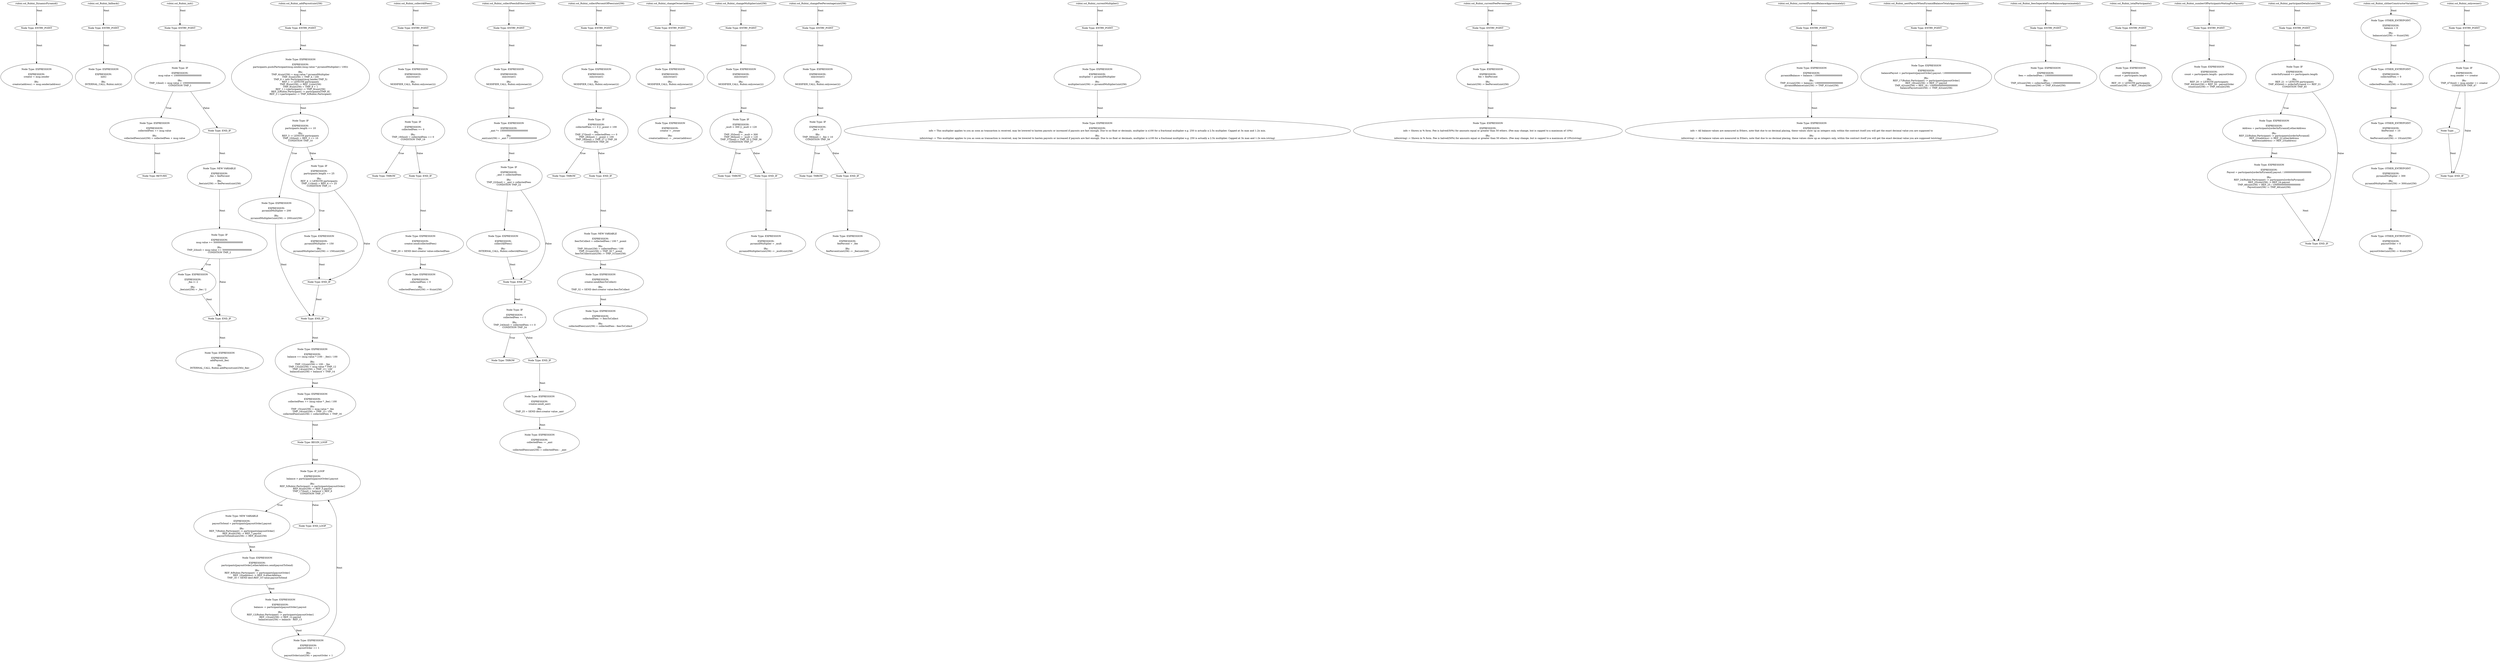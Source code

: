 digraph "" {
	node [label="\N"];
	0	[contract_name=Rubixi,
		function_fullname="DynamicPyramid()",
		label="Node Type: ENTRY_POINT
",
		node_expression=None,
		node_info_vulnerabilities="[{'lines': [23, 24], 'category': 'access_control'}]",
		node_irs=None,
		node_source_code_lines="[23, 24, 25]",
		node_type=ENTRY_POINT,
		source_file="rubixi.sol"];
	1	[contract_name=Rubixi,
		function_fullname="DynamicPyramid()",
		label="Node Type: EXPRESSION

EXPRESSION:
creator = msg.sender

IRs:
creator(address) := msg.sender(address)",
		node_expression="creator = msg.sender",
		node_info_vulnerabilities="[{'lines': [23, 24], 'category': 'access_control'}]",
		node_irs="creator(address) := msg.sender(address)",
		node_source_code_lines="[24]",
		node_type=EXPRESSION,
		source_file="rubixi.sol"];
	0 -> 1	[key=0,
		edge_type=next,
		label=Next];
	2	[contract_name=Rubixi,
		function_fullname="DynamicPyramid()",
		label="rubixi.sol_Rubixi_DynamicPyramid()",
		node_expression=None,
		node_info_vulnerabilities="[{'lines': [23, 24], 'category': 'access_control'}]",
		node_irs=None,
		node_source_code_lines="[23, 24, 25]",
		node_type=FUNCTION_NAME,
		source_file="rubixi.sol"];
	2 -> 0	[key=0,
		edge_type=next,
		label=Next];
	3	[contract_name=Rubixi,
		function_fullname="fallback()",
		label="Node Type: ENTRY_POINT
",
		node_expression=None,
		node_info_vulnerabilities=None,
		node_irs=None,
		node_source_code_lines="[39, 40, 41]",
		node_type=ENTRY_POINT,
		source_file="rubixi.sol"];
	4	[contract_name=Rubixi,
		function_fullname="fallback()",
		label="Node Type: EXPRESSION

EXPRESSION:
init()

IRs:
INTERNAL_CALL, Rubixi.init()()",
		node_expression="init()",
		node_info_vulnerabilities=None,
		node_irs="INTERNAL_CALL, Rubixi.init()()",
		node_source_code_lines="[40]",
		node_type=EXPRESSION,
		source_file="rubixi.sol"];
	3 -> 4	[key=0,
		edge_type=next,
		label=Next];
	5	[contract_name=Rubixi,
		function_fullname="fallback()",
		label="rubixi.sol_Rubixi_fallback()",
		node_expression=None,
		node_info_vulnerabilities=None,
		node_irs=None,
		node_source_code_lines="[39, 40, 41]",
		node_type=FUNCTION_NAME,
		source_file="rubixi.sol"];
	5 -> 3	[key=0,
		edge_type=next,
		label=Next];
	6	[contract_name=Rubixi,
		function_fullname="init()",
		label="Node Type: ENTRY_POINT
",
		node_expression=None,
		node_info_vulnerabilities=None,
		node_irs=None,
		node_source_code_lines="[44, 45, 46, 47, 48, 49, 50, 51, 52, 53, 54, 55, 56]",
		node_type=ENTRY_POINT,
		source_file="rubixi.sol"];
	7	[contract_name=Rubixi,
		function_fullname="init()",
		label="Node Type: IF

EXPRESSION:
msg.value < 1000000000000000000

IRs:
TMP_1(bool) = msg.value < 1000000000000000000
CONDITION TMP_1",
		node_expression="msg.value < 1000000000000000000",
		node_info_vulnerabilities=None,
		node_irs="TMP_1(bool) = msg.value < 1000000000000000000
CONDITION TMP_1",
		node_source_code_lines="[46]",
		node_type=IF,
		source_file="rubixi.sol"];
	6 -> 7	[key=0,
		edge_type=next,
		label=Next];
	8	[contract_name=Rubixi,
		function_fullname="init()",
		label="Node Type: EXPRESSION

EXPRESSION:
collectedFees += msg.value

IRs:
collectedFees(uint256) = collectedFees + msg.value",
		node_expression="collectedFees += msg.value",
		node_info_vulnerabilities=None,
		node_irs="collectedFees(uint256) = collectedFees + msg.value",
		node_source_code_lines="[47]",
		node_type=EXPRESSION,
		source_file="rubixi.sol"];
	7 -> 8	[key=0,
		edge_type=if_true,
		label=True];
	10	[contract_name=Rubixi,
		function_fullname="init()",
		label="Node Type: END_IF
",
		node_expression=None,
		node_info_vulnerabilities=None,
		node_irs=None,
		node_source_code_lines="[46, 47, 48, 49]",
		node_type=END_IF,
		source_file="rubixi.sol"];
	7 -> 10	[key=0,
		edge_type=if_false,
		label=False];
	9	[contract_name=Rubixi,
		function_fullname="init()",
		label="Node Type: RETURN
",
		node_expression=None,
		node_info_vulnerabilities=None,
		node_irs=None,
		node_source_code_lines="[48]",
		node_type=RETURN,
		source_file="rubixi.sol"];
	8 -> 9	[key=0,
		edge_type=next,
		label=Next];
	11	[contract_name=Rubixi,
		function_fullname="init()",
		label="Node Type: NEW VARIABLE

EXPRESSION:
_fee = feePercent

IRs:
_fee(uint256) := feePercent(uint256)",
		node_expression="_fee = feePercent",
		node_info_vulnerabilities=None,
		node_irs="_fee(uint256) := feePercent(uint256)",
		node_source_code_lines="[51]",
		node_type="NEW VARIABLE",
		source_file="rubixi.sol"];
	10 -> 11	[key=0,
		edge_type=next,
		label=Next];
	12	[contract_name=Rubixi,
		function_fullname="init()",
		label="Node Type: IF

EXPRESSION:
msg.value >= 50000000000000000000

IRs:
TMP_2(bool) = msg.value >= 50000000000000000000
CONDITION TMP_\
2",
		node_expression="msg.value >= 50000000000000000000",
		node_info_vulnerabilities=None,
		node_irs="TMP_2(bool) = msg.value >= 50000000000000000000
CONDITION TMP_2",
		node_source_code_lines="[53]",
		node_type=IF,
		source_file="rubixi.sol"];
	11 -> 12	[key=0,
		edge_type=next,
		label=Next];
	13	[contract_name=Rubixi,
		function_fullname="init()",
		label="Node Type: EXPRESSION

EXPRESSION:
_fee /= 2

IRs:
_fee(uint256) = _fee / 2",
		node_expression="_fee /= 2",
		node_info_vulnerabilities=None,
		node_irs="_fee(uint256) = _fee / 2",
		node_source_code_lines="[53]",
		node_type=EXPRESSION,
		source_file="rubixi.sol"];
	12 -> 13	[key=0,
		edge_type=if_true,
		label=True];
	14	[contract_name=Rubixi,
		function_fullname="init()",
		label="Node Type: END_IF
",
		node_expression=None,
		node_info_vulnerabilities=None,
		node_irs=None,
		node_source_code_lines="[53]",
		node_type=END_IF,
		source_file="rubixi.sol"];
	12 -> 14	[key=0,
		edge_type=if_false,
		label=False];
	13 -> 14	[key=0,
		edge_type=next,
		label=Next];
	15	[contract_name=Rubixi,
		function_fullname="init()",
		label="Node Type: EXPRESSION

EXPRESSION:
addPayout(_fee)

IRs:
INTERNAL_CALL, Rubixi.addPayout(uint256)(_fee)",
		node_expression="addPayout(_fee)",
		node_info_vulnerabilities=None,
		node_irs="INTERNAL_CALL, Rubixi.addPayout(uint256)(_fee)",
		node_source_code_lines="[55]",
		node_type=EXPRESSION,
		source_file="rubixi.sol"];
	14 -> 15	[key=0,
		edge_type=next,
		label=Next];
	16	[contract_name=Rubixi,
		function_fullname="init()",
		label="rubixi.sol_Rubixi_init()",
		node_expression=None,
		node_info_vulnerabilities=None,
		node_irs=None,
		node_source_code_lines="[44, 45, 46, 47, 48, 49, 50, 51, 52, 53, 54, 55, 56]",
		node_type=FUNCTION_NAME,
		source_file="rubixi.sol"];
	16 -> 6	[key=0,
		edge_type=next,
		label=Next];
	17	[contract_name=Rubixi,
		function_fullname="addPayout(uint256)",
		label="Node Type: ENTRY_POINT
",
		node_expression=None,
		node_info_vulnerabilities=None,
		node_irs=None,
		node_source_code_lines="[59, 60, 61, 62, 63, 64, 65, 66, 67, 68, 69, 70, 71, 72, 73, 74, 75, 76, 77, 78, 79]",
		node_type=ENTRY_POINT,
		source_file="rubixi.sol"];
	18	[contract_name=Rubixi,
		function_fullname="addPayout(uint256)",
		label="Node Type: EXPRESSION

EXPRESSION:
participants.push(Participant(msg.sender,(msg.value * pyramidMultiplier) / 100))

IRs:
TMP_4(\
uint256) = msg.value * pyramidMultiplier
TMP_5(uint256) = TMP_4 / 100
TMP_6 = new Participant(msg.sender,TMP_5)
REF_1 -> LENGTH \
participants
TMP_8(uint256) := REF_1(uint256)
TMP_9(uint256) = TMP_8 + 1
REF_1 (->participants) := TMP_9(uint256)
REF_2(Rubixi.Participant) \
-> participants[TMP_8]
REF_2 (->participants) := TMP_6(Rubixi.Participant)",
		node_expression="participants.push(Participant(msg.sender,(msg.value * pyramidMultiplier) / 100))",
		node_info_vulnerabilities=None,
		node_irs="TMP_4(uint256) = msg.value * pyramidMultiplier
TMP_5(uint256) = TMP_4 / 100
TMP_6 = new Participant(msg.sender,TMP_5)
REF_1 -> LENGTH \
participants
TMP_8(uint256) := REF_1(uint256)
TMP_9(uint256) = TMP_8 + 1
REF_1 (->participants) := TMP_9(uint256)
REF_2(Rubixi.Participant) \
-> participants[TMP_8]
REF_2 (->participants) := TMP_6(Rubixi.Participant)",
		node_source_code_lines="[61]",
		node_type=EXPRESSION,
		source_file="rubixi.sol"];
	17 -> 18	[key=0,
		edge_type=next,
		label=Next];
	19	[contract_name=Rubixi,
		function_fullname="addPayout(uint256)",
		label="Node Type: IF

EXPRESSION:
participants.length == 10

IRs:
REF_3 -> LENGTH participants
TMP_10(bool) = REF_3 == 10
CONDITION TMP_\
10",
		node_expression="participants.length == 10",
		node_info_vulnerabilities=None,
		node_irs="REF_3 -> LENGTH participants
TMP_10(bool) = REF_3 == 10
CONDITION TMP_10",
		node_source_code_lines="[64]",
		node_type=IF,
		source_file="rubixi.sol"];
	18 -> 19	[key=0,
		edge_type=next,
		label=Next];
	20	[contract_name=Rubixi,
		function_fullname="addPayout(uint256)",
		label="Node Type: EXPRESSION

EXPRESSION:
pyramidMultiplier = 200

IRs:
pyramidMultiplier(uint256) := 200(uint256)",
		node_expression="pyramidMultiplier = 200",
		node_info_vulnerabilities=None,
		node_irs="pyramidMultiplier(uint256) := 200(uint256)",
		node_source_code_lines="[64]",
		node_type=EXPRESSION,
		source_file="rubixi.sol"];
	19 -> 20	[key=0,
		edge_type=if_true,
		label=True];
	21	[contract_name=Rubixi,
		function_fullname="addPayout(uint256)",
		label="Node Type: IF

EXPRESSION:
participants.length == 25

IRs:
REF_4 -> LENGTH participants
TMP_11(bool) = REF_4 == 25
CONDITION TMP_\
11",
		node_expression="participants.length == 25",
		node_info_vulnerabilities=None,
		node_irs="REF_4 -> LENGTH participants
TMP_11(bool) = REF_4 == 25
CONDITION TMP_11",
		node_source_code_lines="[65]",
		node_type=IF,
		source_file="rubixi.sol"];
	19 -> 21	[key=0,
		edge_type=if_false,
		label=False];
	24	[contract_name=Rubixi,
		function_fullname="addPayout(uint256)",
		label="Node Type: END_IF
",
		node_expression=None,
		node_info_vulnerabilities=None,
		node_irs=None,
		node_source_code_lines="[64, 65]",
		node_type=END_IF,
		source_file="rubixi.sol"];
	20 -> 24	[key=0,
		edge_type=next,
		label=Next];
	22	[contract_name=Rubixi,
		function_fullname="addPayout(uint256)",
		label="Node Type: EXPRESSION

EXPRESSION:
pyramidMultiplier = 150

IRs:
pyramidMultiplier(uint256) := 150(uint256)",
		node_expression="pyramidMultiplier = 150",
		node_info_vulnerabilities=None,
		node_irs="pyramidMultiplier(uint256) := 150(uint256)",
		node_source_code_lines="[65]",
		node_type=EXPRESSION,
		source_file="rubixi.sol"];
	21 -> 22	[key=0,
		edge_type=if_true,
		label=True];
	23	[contract_name=Rubixi,
		function_fullname="addPayout(uint256)",
		label="Node Type: END_IF
",
		node_expression=None,
		node_info_vulnerabilities=None,
		node_irs=None,
		node_source_code_lines="[65]",
		node_type=END_IF,
		source_file="rubixi.sol"];
	21 -> 23	[key=0,
		edge_type=if_false,
		label=False];
	22 -> 23	[key=0,
		edge_type=next,
		label=Next];
	23 -> 24	[key=0,
		edge_type=next,
		label=Next];
	25	[contract_name=Rubixi,
		function_fullname="addPayout(uint256)",
		label="Node Type: EXPRESSION

EXPRESSION:
balance += (msg.value * (100 - _fee)) / 100

IRs:
TMP_12(uint256) = 100 - _fee
TMP_13(uint256) = \
msg.value * TMP_12
TMP_14(uint256) = TMP_13 / 100
balance(uint256) = balance + TMP_14",
		node_expression="balance += (msg.value * (100 - _fee)) / 100",
		node_info_vulnerabilities=None,
		node_irs="TMP_12(uint256) = 100 - _fee
TMP_13(uint256) = msg.value * TMP_12
TMP_14(uint256) = TMP_13 / 100
balance(uint256) = balance + TMP_\
14",
		node_source_code_lines="[68]",
		node_type=EXPRESSION,
		source_file="rubixi.sol"];
	24 -> 25	[key=0,
		edge_type=next,
		label=Next];
	26	[contract_name=Rubixi,
		function_fullname="addPayout(uint256)",
		label="Node Type: EXPRESSION

EXPRESSION:
collectedFees += (msg.value * _fee) / 100

IRs:
TMP_15(uint256) = msg.value * _fee
TMP_16(uint256) = \
TMP_15 / 100
collectedFees(uint256) = collectedFees + TMP_16",
		node_expression="collectedFees += (msg.value * _fee) / 100",
		node_info_vulnerabilities=None,
		node_irs="TMP_15(uint256) = msg.value * _fee
TMP_16(uint256) = TMP_15 / 100
collectedFees(uint256) = collectedFees + TMP_16",
		node_source_code_lines="[69]",
		node_type=EXPRESSION,
		source_file="rubixi.sol"];
	25 -> 26	[key=0,
		edge_type=next,
		label=Next];
	27	[contract_name=Rubixi,
		function_fullname="addPayout(uint256)",
		label="Node Type: BEGIN_LOOP
",
		node_expression=None,
		node_info_vulnerabilities=None,
		node_irs=None,
		node_source_code_lines="[72, 73, 74, 75, 76, 77, 78]",
		node_type=BEGIN_LOOP,
		source_file="rubixi.sol"];
	26 -> 27	[key=0,
		edge_type=next,
		label=Next];
	28	[contract_name=Rubixi,
		function_fullname="addPayout(uint256)",
		label="Node Type: IF_LOOP

EXPRESSION:
balance > participants[payoutOrder].payout

IRs:
REF_5(Rubixi.Participant) -> participants[payoutOrder]
\
REF_6(uint256) -> REF_5.payout
TMP_17(bool) = balance > REF_6
CONDITION TMP_17",
		node_expression="balance > participants[payoutOrder].payout",
		node_info_vulnerabilities=None,
		node_irs="REF_5(Rubixi.Participant) -> participants[payoutOrder]
REF_6(uint256) -> REF_5.payout
TMP_17(bool) = balance > REF_6
CONDITION TMP_\
17",
		node_source_code_lines="[72]",
		node_type=IF_LOOP,
		source_file="rubixi.sol"];
	27 -> 28	[key=0,
		edge_type=next,
		label=Next];
	29	[contract_name=Rubixi,
		function_fullname="addPayout(uint256)",
		label="Node Type: NEW VARIABLE

EXPRESSION:
payoutToSend = participants[payoutOrder].payout

IRs:
REF_7(Rubixi.Participant) -> participants[\
payoutOrder]
REF_8(uint256) -> REF_7.payout
payoutToSend(uint256) := REF_8(uint256)",
		node_expression="payoutToSend = participants[payoutOrder].payout",
		node_info_vulnerabilities=None,
		node_irs="REF_7(Rubixi.Participant) -> participants[payoutOrder]
REF_8(uint256) -> REF_7.payout
payoutToSend(uint256) := REF_8(uint256)",
		node_source_code_lines="[73]",
		node_type="NEW VARIABLE",
		source_file="rubixi.sol"];
	28 -> 29	[key=0,
		edge_type=if_true,
		label=True];
	33	[contract_name=Rubixi,
		function_fullname="addPayout(uint256)",
		label="Node Type: END_LOOP
",
		node_expression=None,
		node_info_vulnerabilities=None,
		node_irs=None,
		node_source_code_lines="[72, 73, 74, 75, 76, 77, 78]",
		node_type=END_LOOP,
		source_file="rubixi.sol"];
	28 -> 33	[key=0,
		edge_type=if_false,
		label=False];
	30	[contract_name=Rubixi,
		function_fullname="addPayout(uint256)",
		label="Node Type: EXPRESSION

EXPRESSION:
participants[payoutOrder].etherAddress.send(payoutToSend)

IRs:
REF_9(Rubixi.Participant) -> \
participants[payoutOrder]
REF_10(address) -> REF_9.etherAddress
TMP_18 = SEND dest:REF_10 value:payoutToSend",
		node_expression="participants[payoutOrder].etherAddress.send(payoutToSend)",
		node_info_vulnerabilities=None,
		node_irs="REF_9(Rubixi.Participant) -> participants[payoutOrder]
REF_10(address) -> REF_9.etherAddress
TMP_18 = SEND dest:REF_10 value:payoutToSend",
		node_source_code_lines="[74]",
		node_type=EXPRESSION,
		source_file="rubixi.sol"];
	29 -> 30	[key=0,
		edge_type=next,
		label=Next];
	31	[contract_name=Rubixi,
		function_fullname="addPayout(uint256)",
		label="Node Type: EXPRESSION

EXPRESSION:
balance -= participants[payoutOrder].payout

IRs:
REF_12(Rubixi.Participant) -> participants[\
payoutOrder]
REF_13(uint256) -> REF_12.payout
balance(uint256) = balance - REF_13",
		node_expression="balance -= participants[payoutOrder].payout",
		node_info_vulnerabilities=None,
		node_irs="REF_12(Rubixi.Participant) -> participants[payoutOrder]
REF_13(uint256) -> REF_12.payout
balance(uint256) = balance - REF_13",
		node_source_code_lines="[76]",
		node_type=EXPRESSION,
		source_file="rubixi.sol"];
	30 -> 31	[key=0,
		edge_type=next,
		label=Next];
	32	[contract_name=Rubixi,
		function_fullname="addPayout(uint256)",
		label="Node Type: EXPRESSION

EXPRESSION:
payoutOrder += 1

IRs:
payoutOrder(uint256) = payoutOrder + 1",
		node_expression="payoutOrder += 1",
		node_info_vulnerabilities=None,
		node_irs="payoutOrder(uint256) = payoutOrder + 1",
		node_source_code_lines="[77]",
		node_type=EXPRESSION,
		source_file="rubixi.sol"];
	31 -> 32	[key=0,
		edge_type=next,
		label=Next];
	32 -> 28	[key=0,
		edge_type=next,
		label=Next];
	34	[contract_name=Rubixi,
		function_fullname="addPayout(uint256)",
		label="rubixi.sol_Rubixi_addPayout(uint256)",
		node_expression=None,
		node_info_vulnerabilities=None,
		node_irs=None,
		node_source_code_lines="[59, 60, 61, 62, 63, 64, 65, 66, 67, 68, 69, 70, 71, 72, 73, 74, 75, 76, 77, 78, 79]",
		node_type=FUNCTION_NAME,
		source_file="rubixi.sol"];
	34 -> 17	[key=0,
		edge_type=next,
		label=Next];
	35	[contract_name=Rubixi,
		function_fullname="collectAllFees()",
		label="Node Type: ENTRY_POINT
",
		node_expression=None,
		node_info_vulnerabilities=None,
		node_irs=None,
		node_source_code_lines="[82, 83, 84, 85, 86, 87]",
		node_type=ENTRY_POINT,
		source_file="rubixi.sol"];
	41	[contract_name=Rubixi,
		function_fullname="collectAllFees()",
		label="Node Type: EXPRESSION

EXPRESSION:
onlyowner()

IRs:
MODIFIER_CALL, Rubixi.onlyowner()()",
		node_expression="onlyowner()",
		node_info_vulnerabilities=None,
		node_irs="MODIFIER_CALL, Rubixi.onlyowner()()",
		node_source_code_lines="[82]",
		node_type=EXPRESSION,
		source_file="rubixi.sol"];
	35 -> 41	[key=0,
		edge_type=next,
		label=Next];
	36	[contract_name=Rubixi,
		function_fullname="collectAllFees()",
		label="Node Type: IF

EXPRESSION:
collectedFees == 0

IRs:
TMP_19(bool) = collectedFees == 0
CONDITION TMP_19",
		node_expression="collectedFees == 0",
		node_info_vulnerabilities=None,
		node_irs="TMP_19(bool) = collectedFees == 0
CONDITION TMP_19",
		node_source_code_lines="[83]",
		node_type=IF,
		source_file="rubixi.sol"];
	37	[contract_name=Rubixi,
		function_fullname="collectAllFees()",
		label="Node Type: THROW
",
		node_expression=None,
		node_info_vulnerabilities=None,
		node_irs=None,
		node_source_code_lines="[83]",
		node_type=THROW,
		source_file="rubixi.sol"];
	36 -> 37	[key=0,
		edge_type=if_true,
		label=True];
	38	[contract_name=Rubixi,
		function_fullname="collectAllFees()",
		label="Node Type: END_IF
",
		node_expression=None,
		node_info_vulnerabilities=None,
		node_irs=None,
		node_source_code_lines="[83]",
		node_type=END_IF,
		source_file="rubixi.sol"];
	36 -> 38	[key=0,
		edge_type=if_false,
		label=False];
	39	[contract_name=Rubixi,
		function_fullname="collectAllFees()",
		label="Node Type: EXPRESSION

EXPRESSION:
creator.send(collectedFees)

IRs:
TMP_20 = SEND dest:creator value:collectedFees",
		node_expression="creator.send(collectedFees)",
		node_info_vulnerabilities=None,
		node_irs="TMP_20 = SEND dest:creator value:collectedFees",
		node_source_code_lines="[85]",
		node_type=EXPRESSION,
		source_file="rubixi.sol"];
	38 -> 39	[key=0,
		edge_type=next,
		label=Next];
	40	[contract_name=Rubixi,
		function_fullname="collectAllFees()",
		label="Node Type: EXPRESSION

EXPRESSION:
collectedFees = 0

IRs:
collectedFees(uint256) := 0(uint256)",
		node_expression="collectedFees = 0",
		node_info_vulnerabilities=None,
		node_irs="collectedFees(uint256) := 0(uint256)",
		node_source_code_lines="[86]",
		node_type=EXPRESSION,
		source_file="rubixi.sol"];
	39 -> 40	[key=0,
		edge_type=next,
		label=Next];
	41 -> 36	[key=0,
		edge_type=next,
		label=Next];
	42	[contract_name=Rubixi,
		function_fullname="collectAllFees()",
		label="rubixi.sol_Rubixi_collectAllFees()",
		node_expression=None,
		node_info_vulnerabilities=None,
		node_irs=None,
		node_source_code_lines="[82, 83, 84, 85, 86, 87]",
		node_type=FUNCTION_NAME,
		source_file="rubixi.sol"];
	42 -> 35	[key=0,
		edge_type=next,
		label=Next];
	43	[contract_name=Rubixi,
		function_fullname="collectFeesInEther(uint256)",
		label="Node Type: ENTRY_POINT
",
		node_expression=None,
		node_info_vulnerabilities=None,
		node_irs=None,
		node_source_code_lines="[89, 90, 91, 92, 93, 94, 95, 96, 97]",
		node_type=ENTRY_POINT,
		source_file="rubixi.sol"];
	53	[contract_name=Rubixi,
		function_fullname="collectFeesInEther(uint256)",
		label="Node Type: EXPRESSION

EXPRESSION:
onlyowner()

IRs:
MODIFIER_CALL, Rubixi.onlyowner()()",
		node_expression="onlyowner()",
		node_info_vulnerabilities=None,
		node_irs="MODIFIER_CALL, Rubixi.onlyowner()()",
		node_source_code_lines="[89]",
		node_type=EXPRESSION,
		source_file="rubixi.sol"];
	43 -> 53	[key=0,
		edge_type=next,
		label=Next];
	44	[contract_name=Rubixi,
		function_fullname="collectFeesInEther(uint256)",
		label="Node Type: EXPRESSION

EXPRESSION:
_amt *= 1000000000000000000

IRs:
_amt(uint256) = _amt * 1000000000000000000",
		node_expression="_amt *= 1000000000000000000",
		node_info_vulnerabilities=None,
		node_irs="_amt(uint256) = _amt * 1000000000000000000",
		node_source_code_lines="[90]",
		node_type=EXPRESSION,
		source_file="rubixi.sol"];
	45	[contract_name=Rubixi,
		function_fullname="collectFeesInEther(uint256)",
		label="Node Type: IF

EXPRESSION:
_amt > collectedFees

IRs:
TMP_22(bool) = _amt > collectedFees
CONDITION TMP_22",
		node_expression="_amt > collectedFees",
		node_info_vulnerabilities=None,
		node_irs="TMP_22(bool) = _amt > collectedFees
CONDITION TMP_22",
		node_source_code_lines="[91]",
		node_type=IF,
		source_file="rubixi.sol"];
	44 -> 45	[key=0,
		edge_type=next,
		label=Next];
	46	[contract_name=Rubixi,
		function_fullname="collectFeesInEther(uint256)",
		label="Node Type: EXPRESSION

EXPRESSION:
collectAllFees()

IRs:
INTERNAL_CALL, Rubixi.collectAllFees()()",
		node_expression="collectAllFees()",
		node_info_vulnerabilities=None,
		node_irs="INTERNAL_CALL, Rubixi.collectAllFees()()",
		node_source_code_lines="[91]",
		node_type=EXPRESSION,
		source_file="rubixi.sol"];
	45 -> 46	[key=0,
		edge_type=if_true,
		label=True];
	47	[contract_name=Rubixi,
		function_fullname="collectFeesInEther(uint256)",
		label="Node Type: END_IF
",
		node_expression=None,
		node_info_vulnerabilities=None,
		node_irs=None,
		node_source_code_lines="[91]",
		node_type=END_IF,
		source_file="rubixi.sol"];
	45 -> 47	[key=0,
		edge_type=if_false,
		label=False];
	46 -> 47	[key=0,
		edge_type=next,
		label=Next];
	48	[contract_name=Rubixi,
		function_fullname="collectFeesInEther(uint256)",
		label="Node Type: IF

EXPRESSION:
collectedFees == 0

IRs:
TMP_24(bool) = collectedFees == 0
CONDITION TMP_24",
		node_expression="collectedFees == 0",
		node_info_vulnerabilities=None,
		node_irs="TMP_24(bool) = collectedFees == 0
CONDITION TMP_24",
		node_source_code_lines="[93]",
		node_type=IF,
		source_file="rubixi.sol"];
	47 -> 48	[key=0,
		edge_type=next,
		label=Next];
	49	[contract_name=Rubixi,
		function_fullname="collectFeesInEther(uint256)",
		label="Node Type: THROW
",
		node_expression=None,
		node_info_vulnerabilities=None,
		node_irs=None,
		node_source_code_lines="[93]",
		node_type=THROW,
		source_file="rubixi.sol"];
	48 -> 49	[key=0,
		edge_type=if_true,
		label=True];
	50	[contract_name=Rubixi,
		function_fullname="collectFeesInEther(uint256)",
		label="Node Type: END_IF
",
		node_expression=None,
		node_info_vulnerabilities=None,
		node_irs=None,
		node_source_code_lines="[93]",
		node_type=END_IF,
		source_file="rubixi.sol"];
	48 -> 50	[key=0,
		edge_type=if_false,
		label=False];
	51	[contract_name=Rubixi,
		function_fullname="collectFeesInEther(uint256)",
		label="Node Type: EXPRESSION

EXPRESSION:
creator.send(_amt)

IRs:
TMP_25 = SEND dest:creator value:_amt",
		node_expression="creator.send(_amt)",
		node_info_vulnerabilities=None,
		node_irs="TMP_25 = SEND dest:creator value:_amt",
		node_source_code_lines="[95]",
		node_type=EXPRESSION,
		source_file="rubixi.sol"];
	50 -> 51	[key=0,
		edge_type=next,
		label=Next];
	52	[contract_name=Rubixi,
		function_fullname="collectFeesInEther(uint256)",
		label="Node Type: EXPRESSION

EXPRESSION:
collectedFees -= _amt

IRs:
collectedFees(uint256) = collectedFees - _amt",
		node_expression="collectedFees -= _amt",
		node_info_vulnerabilities=None,
		node_irs="collectedFees(uint256) = collectedFees - _amt",
		node_source_code_lines="[96]",
		node_type=EXPRESSION,
		source_file="rubixi.sol"];
	51 -> 52	[key=0,
		edge_type=next,
		label=Next];
	53 -> 44	[key=0,
		edge_type=next,
		label=Next];
	54	[contract_name=Rubixi,
		function_fullname="collectFeesInEther(uint256)",
		label="rubixi.sol_Rubixi_collectFeesInEther(uint256)",
		node_expression=None,
		node_info_vulnerabilities=None,
		node_irs=None,
		node_source_code_lines="[89, 90, 91, 92, 93, 94, 95, 96, 97]",
		node_type=FUNCTION_NAME,
		source_file="rubixi.sol"];
	54 -> 43	[key=0,
		edge_type=next,
		label=Next];
	55	[contract_name=Rubixi,
		function_fullname="collectPercentOfFees(uint256)",
		label="Node Type: ENTRY_POINT
",
		node_expression=None,
		node_info_vulnerabilities=None,
		node_irs=None,
		node_source_code_lines="[99, 100, 101, 102, 103, 104, 105]",
		node_type=ENTRY_POINT,
		source_file="rubixi.sol"];
	62	[contract_name=Rubixi,
		function_fullname="collectPercentOfFees(uint256)",
		label="Node Type: EXPRESSION

EXPRESSION:
onlyowner()

IRs:
MODIFIER_CALL, Rubixi.onlyowner()()",
		node_expression="onlyowner()",
		node_info_vulnerabilities=None,
		node_irs="MODIFIER_CALL, Rubixi.onlyowner()()",
		node_source_code_lines="[99]",
		node_type=EXPRESSION,
		source_file="rubixi.sol"];
	55 -> 62	[key=0,
		edge_type=next,
		label=Next];
	56	[contract_name=Rubixi,
		function_fullname="collectPercentOfFees(uint256)",
		label="Node Type: IF

EXPRESSION:
collectedFees == 0 || _pcent > 100

IRs:
TMP_27(bool) = collectedFees == 0
TMP_28(bool) = _pcent > 100
\
TMP_29(bool) = TMP_27 || TMP_28
CONDITION TMP_29",
		node_expression="collectedFees == 0 || _pcent > 100",
		node_info_vulnerabilities=None,
		node_irs="TMP_27(bool) = collectedFees == 0
TMP_28(bool) = _pcent > 100
TMP_29(bool) = TMP_27 || TMP_28
CONDITION TMP_29",
		node_source_code_lines="[100]",
		node_type=IF,
		source_file="rubixi.sol"];
	57	[contract_name=Rubixi,
		function_fullname="collectPercentOfFees(uint256)",
		label="Node Type: THROW
",
		node_expression=None,
		node_info_vulnerabilities=None,
		node_irs=None,
		node_source_code_lines="[100]",
		node_type=THROW,
		source_file="rubixi.sol"];
	56 -> 57	[key=0,
		edge_type=if_true,
		label=True];
	58	[contract_name=Rubixi,
		function_fullname="collectPercentOfFees(uint256)",
		label="Node Type: END_IF
",
		node_expression=None,
		node_info_vulnerabilities=None,
		node_irs=None,
		node_source_code_lines="[100]",
		node_type=END_IF,
		source_file="rubixi.sol"];
	56 -> 58	[key=0,
		edge_type=if_false,
		label=False];
	59	[contract_name=Rubixi,
		function_fullname="collectPercentOfFees(uint256)",
		label="Node Type: NEW VARIABLE

EXPRESSION:
feesToCollect = collectedFees / 100 * _pcent

IRs:
TMP_30(uint256) = collectedFees / 100
TMP_\
31(uint256) = TMP_30 * _pcent
feesToCollect(uint256) := TMP_31(uint256)",
		node_expression="feesToCollect = collectedFees / 100 * _pcent",
		node_info_vulnerabilities=None,
		node_irs="TMP_30(uint256) = collectedFees / 100
TMP_31(uint256) = TMP_30 * _pcent
feesToCollect(uint256) := TMP_31(uint256)",
		node_source_code_lines="[102]",
		node_type="NEW VARIABLE",
		source_file="rubixi.sol"];
	58 -> 59	[key=0,
		edge_type=next,
		label=Next];
	60	[contract_name=Rubixi,
		function_fullname="collectPercentOfFees(uint256)",
		label="Node Type: EXPRESSION

EXPRESSION:
creator.send(feesToCollect)

IRs:
TMP_32 = SEND dest:creator value:feesToCollect",
		node_expression="creator.send(feesToCollect)",
		node_info_vulnerabilities=None,
		node_irs="TMP_32 = SEND dest:creator value:feesToCollect",
		node_source_code_lines="[103]",
		node_type=EXPRESSION,
		source_file="rubixi.sol"];
	59 -> 60	[key=0,
		edge_type=next,
		label=Next];
	61	[contract_name=Rubixi,
		function_fullname="collectPercentOfFees(uint256)",
		label="Node Type: EXPRESSION

EXPRESSION:
collectedFees -= feesToCollect

IRs:
collectedFees(uint256) = collectedFees - feesToCollect",
		node_expression="collectedFees -= feesToCollect",
		node_info_vulnerabilities=None,
		node_irs="collectedFees(uint256) = collectedFees - feesToCollect",
		node_source_code_lines="[104]",
		node_type=EXPRESSION,
		source_file="rubixi.sol"];
	60 -> 61	[key=0,
		edge_type=next,
		label=Next];
	62 -> 56	[key=0,
		edge_type=next,
		label=Next];
	63	[contract_name=Rubixi,
		function_fullname="collectPercentOfFees(uint256)",
		label="rubixi.sol_Rubixi_collectPercentOfFees(uint256)",
		node_expression=None,
		node_info_vulnerabilities=None,
		node_irs=None,
		node_source_code_lines="[99, 100, 101, 102, 103, 104, 105]",
		node_type=FUNCTION_NAME,
		source_file="rubixi.sol"];
	63 -> 55	[key=0,
		edge_type=next,
		label=Next];
	64	[contract_name=Rubixi,
		function_fullname="changeOwner(address)",
		label="Node Type: ENTRY_POINT
",
		node_expression=None,
		node_info_vulnerabilities=None,
		node_irs=None,
		node_source_code_lines="[108, 109, 110]",
		node_type=ENTRY_POINT,
		source_file="rubixi.sol"];
	66	[contract_name=Rubixi,
		function_fullname="changeOwner(address)",
		label="Node Type: EXPRESSION

EXPRESSION:
onlyowner()

IRs:
MODIFIER_CALL, Rubixi.onlyowner()()",
		node_expression="onlyowner()",
		node_info_vulnerabilities=None,
		node_irs="MODIFIER_CALL, Rubixi.onlyowner()()",
		node_source_code_lines="[108]",
		node_type=EXPRESSION,
		source_file="rubixi.sol"];
	64 -> 66	[key=0,
		edge_type=next,
		label=Next];
	65	[contract_name=Rubixi,
		function_fullname="changeOwner(address)",
		label="Node Type: EXPRESSION

EXPRESSION:
creator = _owner

IRs:
creator(address) := _owner(address)",
		node_expression="creator = _owner",
		node_info_vulnerabilities=None,
		node_irs="creator(address) := _owner(address)",
		node_source_code_lines="[109]",
		node_type=EXPRESSION,
		source_file="rubixi.sol"];
	66 -> 65	[key=0,
		edge_type=next,
		label=Next];
	67	[contract_name=Rubixi,
		function_fullname="changeOwner(address)",
		label="rubixi.sol_Rubixi_changeOwner(address)",
		node_expression=None,
		node_info_vulnerabilities=None,
		node_irs=None,
		node_source_code_lines="[108, 109, 110]",
		node_type=FUNCTION_NAME,
		source_file="rubixi.sol"];
	67 -> 64	[key=0,
		edge_type=next,
		label=Next];
	68	[contract_name=Rubixi,
		function_fullname="changeMultiplier(uint256)",
		label="Node Type: ENTRY_POINT
",
		node_expression=None,
		node_info_vulnerabilities=None,
		node_irs=None,
		node_source_code_lines="[112, 113, 114, 115, 116]",
		node_type=ENTRY_POINT,
		source_file="rubixi.sol"];
	73	[contract_name=Rubixi,
		function_fullname="changeMultiplier(uint256)",
		label="Node Type: EXPRESSION

EXPRESSION:
onlyowner()

IRs:
MODIFIER_CALL, Rubixi.onlyowner()()",
		node_expression="onlyowner()",
		node_info_vulnerabilities=None,
		node_irs="MODIFIER_CALL, Rubixi.onlyowner()()",
		node_source_code_lines="[112]",
		node_type=EXPRESSION,
		source_file="rubixi.sol"];
	68 -> 73	[key=0,
		edge_type=next,
		label=Next];
	69	[contract_name=Rubixi,
		function_fullname="changeMultiplier(uint256)",
		label="Node Type: IF

EXPRESSION:
_mult > 300 || _mult < 120

IRs:
TMP_35(bool) = _mult > 300
TMP_36(bool) = _mult < 120
TMP_37(bool) = \
TMP_35 || TMP_36
CONDITION TMP_37",
		node_expression="_mult > 300 || _mult < 120",
		node_info_vulnerabilities=None,
		node_irs="TMP_35(bool) = _mult > 300
TMP_36(bool) = _mult < 120
TMP_37(bool) = TMP_35 || TMP_36
CONDITION TMP_37",
		node_source_code_lines="[113]",
		node_type=IF,
		source_file="rubixi.sol"];
	70	[contract_name=Rubixi,
		function_fullname="changeMultiplier(uint256)",
		label="Node Type: THROW
",
		node_expression=None,
		node_info_vulnerabilities=None,
		node_irs=None,
		node_source_code_lines="[113]",
		node_type=THROW,
		source_file="rubixi.sol"];
	69 -> 70	[key=0,
		edge_type=if_true,
		label=True];
	71	[contract_name=Rubixi,
		function_fullname="changeMultiplier(uint256)",
		label="Node Type: END_IF
",
		node_expression=None,
		node_info_vulnerabilities=None,
		node_irs=None,
		node_source_code_lines="[113]",
		node_type=END_IF,
		source_file="rubixi.sol"];
	69 -> 71	[key=0,
		edge_type=if_false,
		label=False];
	72	[contract_name=Rubixi,
		function_fullname="changeMultiplier(uint256)",
		label="Node Type: EXPRESSION

EXPRESSION:
pyramidMultiplier = _mult

IRs:
pyramidMultiplier(uint256) := _mult(uint256)",
		node_expression="pyramidMultiplier = _mult",
		node_info_vulnerabilities=None,
		node_irs="pyramidMultiplier(uint256) := _mult(uint256)",
		node_source_code_lines="[115]",
		node_type=EXPRESSION,
		source_file="rubixi.sol"];
	71 -> 72	[key=0,
		edge_type=next,
		label=Next];
	73 -> 69	[key=0,
		edge_type=next,
		label=Next];
	74	[contract_name=Rubixi,
		function_fullname="changeMultiplier(uint256)",
		label="rubixi.sol_Rubixi_changeMultiplier(uint256)",
		node_expression=None,
		node_info_vulnerabilities=None,
		node_irs=None,
		node_source_code_lines="[112, 113, 114, 115, 116]",
		node_type=FUNCTION_NAME,
		source_file="rubixi.sol"];
	74 -> 68	[key=0,
		edge_type=next,
		label=Next];
	75	[contract_name=Rubixi,
		function_fullname="changeFeePercentage(uint256)",
		label="Node Type: ENTRY_POINT
",
		node_expression=None,
		node_info_vulnerabilities=None,
		node_irs=None,
		node_source_code_lines="[118, 119, 120, 121, 122]",
		node_type=ENTRY_POINT,
		source_file="rubixi.sol"];
	80	[contract_name=Rubixi,
		function_fullname="changeFeePercentage(uint256)",
		label="Node Type: EXPRESSION

EXPRESSION:
onlyowner()

IRs:
MODIFIER_CALL, Rubixi.onlyowner()()",
		node_expression="onlyowner()",
		node_info_vulnerabilities=None,
		node_irs="MODIFIER_CALL, Rubixi.onlyowner()()",
		node_source_code_lines="[118]",
		node_type=EXPRESSION,
		source_file="rubixi.sol"];
	75 -> 80	[key=0,
		edge_type=next,
		label=Next];
	76	[contract_name=Rubixi,
		function_fullname="changeFeePercentage(uint256)",
		label="Node Type: IF

EXPRESSION:
_fee > 10

IRs:
TMP_39(bool) = _fee > 10
CONDITION TMP_39",
		node_expression="_fee > 10",
		node_info_vulnerabilities=None,
		node_irs="TMP_39(bool) = _fee > 10
CONDITION TMP_39",
		node_source_code_lines="[119]",
		node_type=IF,
		source_file="rubixi.sol"];
	77	[contract_name=Rubixi,
		function_fullname="changeFeePercentage(uint256)",
		label="Node Type: THROW
",
		node_expression=None,
		node_info_vulnerabilities=None,
		node_irs=None,
		node_source_code_lines="[119]",
		node_type=THROW,
		source_file="rubixi.sol"];
	76 -> 77	[key=0,
		edge_type=if_true,
		label=True];
	78	[contract_name=Rubixi,
		function_fullname="changeFeePercentage(uint256)",
		label="Node Type: END_IF
",
		node_expression=None,
		node_info_vulnerabilities=None,
		node_irs=None,
		node_source_code_lines="[119]",
		node_type=END_IF,
		source_file="rubixi.sol"];
	76 -> 78	[key=0,
		edge_type=if_false,
		label=False];
	79	[contract_name=Rubixi,
		function_fullname="changeFeePercentage(uint256)",
		label="Node Type: EXPRESSION

EXPRESSION:
feePercent = _fee

IRs:
feePercent(uint256) := _fee(uint256)",
		node_expression="feePercent = _fee",
		node_info_vulnerabilities=None,
		node_irs="feePercent(uint256) := _fee(uint256)",
		node_source_code_lines="[121]",
		node_type=EXPRESSION,
		source_file="rubixi.sol"];
	78 -> 79	[key=0,
		edge_type=next,
		label=Next];
	80 -> 76	[key=0,
		edge_type=next,
		label=Next];
	81	[contract_name=Rubixi,
		function_fullname="changeFeePercentage(uint256)",
		label="rubixi.sol_Rubixi_changeFeePercentage(uint256)",
		node_expression=None,
		node_info_vulnerabilities=None,
		node_irs=None,
		node_source_code_lines="[118, 119, 120, 121, 122]",
		node_type=FUNCTION_NAME,
		source_file="rubixi.sol"];
	81 -> 75	[key=0,
		edge_type=next,
		label=Next];
	82	[contract_name=Rubixi,
		function_fullname="currentMultiplier()",
		label="Node Type: ENTRY_POINT
",
		node_expression=None,
		node_info_vulnerabilities=None,
		node_irs=None,
		node_source_code_lines="[125, 126, 127, 128]",
		node_type=ENTRY_POINT,
		source_file="rubixi.sol"];
	83	[contract_name=Rubixi,
		function_fullname="currentMultiplier()",
		label="Node Type: EXPRESSION

EXPRESSION:
multiplier = pyramidMultiplier

IRs:
multiplier(uint256) := pyramidMultiplier(uint256)",
		node_expression="multiplier = pyramidMultiplier",
		node_info_vulnerabilities=None,
		node_irs="multiplier(uint256) := pyramidMultiplier(uint256)",
		node_source_code_lines="[126]",
		node_type=EXPRESSION,
		source_file="rubixi.sol"];
	82 -> 83	[key=0,
		edge_type=next,
		label=Next];
	84	[contract_name=Rubixi,
		function_fullname="currentMultiplier()",
		label="Node Type: EXPRESSION

EXPRESSION:
info = This multiplier applies to you as soon as transaction is received, may be lowered to hasten \
payouts or increased if payouts are fast enough. Due to no float or decimals, multiplier is x100 for a fractional multiplier e.g. \
250 is actually a 2.5x multiplier. Capped at 3x max and 1.2x min.

IRs:
info(string) := This multiplier applies to you as soon as \
transaction is received, may be lowered to hasten payouts or increased if payouts are fast enough. Due to no float or decimals, \
multiplier is x100 for a fractional multiplier e.g. 250 is actually a 2.5x multiplier. Capped at 3x max and 1.2x min.(string)",
		node_expression="info = This multiplier applies to you as soon as transaction is received, may be lowered to hasten payouts or increased if payouts \
are fast enough. Due to no float or decimals, multiplier is x100 for a fractional multiplier e.g. 250 is actually a 2.5x multiplier. \
Capped at 3x max and 1.2x min.",
		node_info_vulnerabilities=None,
		node_irs="info(string) := This multiplier applies to you as soon as transaction is received, may be lowered to hasten payouts or increased \
if payouts are fast enough. Due to no float or decimals, multiplier is x100 for a fractional multiplier e.g. 250 is actually a 2.5x \
multiplier. Capped at 3x max and 1.2x min.(string)",
		node_source_code_lines="[127]",
		node_type=EXPRESSION,
		source_file="rubixi.sol"];
	83 -> 84	[key=0,
		edge_type=next,
		label=Next];
	85	[contract_name=Rubixi,
		function_fullname="currentMultiplier()",
		label="rubixi.sol_Rubixi_currentMultiplier()",
		node_expression=None,
		node_info_vulnerabilities=None,
		node_irs=None,
		node_source_code_lines="[125, 126, 127, 128]",
		node_type=FUNCTION_NAME,
		source_file="rubixi.sol"];
	85 -> 82	[key=0,
		edge_type=next,
		label=Next];
	86	[contract_name=Rubixi,
		function_fullname="currentFeePercentage()",
		label="Node Type: ENTRY_POINT
",
		node_expression=None,
		node_info_vulnerabilities=None,
		node_irs=None,
		node_source_code_lines="[130, 131, 132, 133]",
		node_type=ENTRY_POINT,
		source_file="rubixi.sol"];
	87	[contract_name=Rubixi,
		function_fullname="currentFeePercentage()",
		label="Node Type: EXPRESSION

EXPRESSION:
fee = feePercent

IRs:
fee(uint256) := feePercent(uint256)",
		node_expression="fee = feePercent",
		node_info_vulnerabilities=None,
		node_irs="fee(uint256) := feePercent(uint256)",
		node_source_code_lines="[131]",
		node_type=EXPRESSION,
		source_file="rubixi.sol"];
	86 -> 87	[key=0,
		edge_type=next,
		label=Next];
	88	[contract_name=Rubixi,
		function_fullname="currentFeePercentage()",
		label="Node Type: EXPRESSION

EXPRESSION:
info = Shown in % form. Fee is halved(50%) for amounts equal or greater than 50 ethers. (Fee \
may change, but is capped to a maximum of 10%)

IRs:
info(string) := Shown in % form. Fee is halved(50%) for amounts equal or greater \
than 50 ethers. (Fee may change, but is capped to a maximum of 10%)(string)",
		node_expression="info = Shown in % form. Fee is halved(50%) for amounts equal or greater than 50 ethers. (Fee may change, but is capped to a maximum \
of 10%)",
		node_info_vulnerabilities=None,
		node_irs="info(string) := Shown in % form. Fee is halved(50%) for amounts equal or greater than 50 ethers. (Fee may change, but is capped \
to a maximum of 10%)(string)",
		node_source_code_lines="[132]",
		node_type=EXPRESSION,
		source_file="rubixi.sol"];
	87 -> 88	[key=0,
		edge_type=next,
		label=Next];
	89	[contract_name=Rubixi,
		function_fullname="currentFeePercentage()",
		label="rubixi.sol_Rubixi_currentFeePercentage()",
		node_expression=None,
		node_info_vulnerabilities=None,
		node_irs=None,
		node_source_code_lines="[130, 131, 132, 133]",
		node_type=FUNCTION_NAME,
		source_file="rubixi.sol"];
	89 -> 86	[key=0,
		edge_type=next,
		label=Next];
	90	[contract_name=Rubixi,
		function_fullname="currentPyramidBalanceApproximately()",
		label="Node Type: ENTRY_POINT
",
		node_expression=None,
		node_info_vulnerabilities=None,
		node_irs=None,
		node_source_code_lines="[135, 136, 137, 138]",
		node_type=ENTRY_POINT,
		source_file="rubixi.sol"];
	91	[contract_name=Rubixi,
		function_fullname="currentPyramidBalanceApproximately()",
		label="Node Type: EXPRESSION

EXPRESSION:
pyramidBalance = balance / 1000000000000000000

IRs:
TMP_41(uint256) = balance / 1000000000000000000
\
pyramidBalance(uint256) := TMP_41(uint256)",
		node_expression="pyramidBalance = balance / 1000000000000000000",
		node_info_vulnerabilities=None,
		node_irs="TMP_41(uint256) = balance / 1000000000000000000
pyramidBalance(uint256) := TMP_41(uint256)",
		node_source_code_lines="[136]",
		node_type=EXPRESSION,
		source_file="rubixi.sol"];
	90 -> 91	[key=0,
		edge_type=next,
		label=Next];
	92	[contract_name=Rubixi,
		function_fullname="currentPyramidBalanceApproximately()",
		label="Node Type: EXPRESSION

EXPRESSION:
info = All balance values are measured in Ethers, note that due to no decimal placing, these \
values show up as integers only, within the contract itself you will get the exact decimal value you are supposed to

IRs:
info(\
string) := All balance values are measured in Ethers, note that due to no decimal placing, these values show up as integers only, \
within the contract itself you will get the exact decimal value you are supposed to(string)",
		node_expression="info = All balance values are measured in Ethers, note that due to no decimal placing, these values show up as integers only, within \
the contract itself you will get the exact decimal value you are supposed to",
		node_info_vulnerabilities=None,
		node_irs="info(string) := All balance values are measured in Ethers, note that due to no decimal placing, these values show up as integers \
only, within the contract itself you will get the exact decimal value you are supposed to(string)",
		node_source_code_lines="[137]",
		node_type=EXPRESSION,
		source_file="rubixi.sol"];
	91 -> 92	[key=0,
		edge_type=next,
		label=Next];
	93	[contract_name=Rubixi,
		function_fullname="currentPyramidBalanceApproximately()",
		label="rubixi.sol_Rubixi_currentPyramidBalanceApproximately()",
		node_expression=None,
		node_info_vulnerabilities=None,
		node_irs=None,
		node_source_code_lines="[135, 136, 137, 138]",
		node_type=FUNCTION_NAME,
		source_file="rubixi.sol"];
	93 -> 90	[key=0,
		edge_type=next,
		label=Next];
	94	[contract_name=Rubixi,
		function_fullname="nextPayoutWhenPyramidBalanceTotalsApproximately()",
		label="Node Type: ENTRY_POINT
",
		node_expression=None,
		node_info_vulnerabilities=None,
		node_irs=None,
		node_source_code_lines="[140, 141, 142]",
		node_type=ENTRY_POINT,
		source_file="rubixi.sol"];
	95	[contract_name=Rubixi,
		function_fullname="nextPayoutWhenPyramidBalanceTotalsApproximately()",
		label="Node Type: EXPRESSION

EXPRESSION:
balancePayout = participants[payoutOrder].payout / 1000000000000000000

IRs:
REF_17(Rubixi.Participant) \
-> participants[payoutOrder]
REF_18(uint256) -> REF_17.payout
TMP_42(uint256) = REF_18 / 1000000000000000000
balancePayout(uint256) := \
TMP_42(uint256)",
		node_expression="balancePayout = participants[payoutOrder].payout / 1000000000000000000",
		node_info_vulnerabilities=None,
		node_irs="REF_17(Rubixi.Participant) -> participants[payoutOrder]
REF_18(uint256) -> REF_17.payout
TMP_42(uint256) = REF_18 / 1000000000000000000
\
balancePayout(uint256) := TMP_42(uint256)",
		node_source_code_lines="[141]",
		node_type=EXPRESSION,
		source_file="rubixi.sol"];
	94 -> 95	[key=0,
		edge_type=next,
		label=Next];
	96	[contract_name=Rubixi,
		function_fullname="nextPayoutWhenPyramidBalanceTotalsApproximately()",
		label="rubixi.sol_Rubixi_nextPayoutWhenPyramidBalanceTotalsApproximately()",
		node_expression=None,
		node_info_vulnerabilities=None,
		node_irs=None,
		node_source_code_lines="[140, 141, 142]",
		node_type=FUNCTION_NAME,
		source_file="rubixi.sol"];
	96 -> 94	[key=0,
		edge_type=next,
		label=Next];
	97	[contract_name=Rubixi,
		function_fullname="feesSeperateFromBalanceApproximately()",
		label="Node Type: ENTRY_POINT
",
		node_expression=None,
		node_info_vulnerabilities=None,
		node_irs=None,
		node_source_code_lines="[144, 145, 146]",
		node_type=ENTRY_POINT,
		source_file="rubixi.sol"];
	98	[contract_name=Rubixi,
		function_fullname="feesSeperateFromBalanceApproximately()",
		label="Node Type: EXPRESSION

EXPRESSION:
fees = collectedFees / 1000000000000000000

IRs:
TMP_43(uint256) = collectedFees / 1000000000000000000
\
fees(uint256) := TMP_43(uint256)",
		node_expression="fees = collectedFees / 1000000000000000000",
		node_info_vulnerabilities=None,
		node_irs="TMP_43(uint256) = collectedFees / 1000000000000000000
fees(uint256) := TMP_43(uint256)",
		node_source_code_lines="[145]",
		node_type=EXPRESSION,
		source_file="rubixi.sol"];
	97 -> 98	[key=0,
		edge_type=next,
		label=Next];
	99	[contract_name=Rubixi,
		function_fullname="feesSeperateFromBalanceApproximately()",
		label="rubixi.sol_Rubixi_feesSeperateFromBalanceApproximately()",
		node_expression=None,
		node_info_vulnerabilities=None,
		node_irs=None,
		node_source_code_lines="[144, 145, 146]",
		node_type=FUNCTION_NAME,
		source_file="rubixi.sol"];
	99 -> 97	[key=0,
		edge_type=next,
		label=Next];
	100	[contract_name=Rubixi,
		function_fullname="totalParticipants()",
		label="Node Type: ENTRY_POINT
",
		node_expression=None,
		node_info_vulnerabilities=None,
		node_irs=None,
		node_source_code_lines="[148, 149, 150]",
		node_type=ENTRY_POINT,
		source_file="rubixi.sol"];
	101	[contract_name=Rubixi,
		function_fullname="totalParticipants()",
		label="Node Type: EXPRESSION

EXPRESSION:
count = participants.length

IRs:
REF_19 -> LENGTH participants
count(uint256) := REF_19(uint256)",
		node_expression="count = participants.length",
		node_info_vulnerabilities=None,
		node_irs="REF_19 -> LENGTH participants
count(uint256) := REF_19(uint256)",
		node_source_code_lines="[149]",
		node_type=EXPRESSION,
		source_file="rubixi.sol"];
	100 -> 101	[key=0,
		edge_type=next,
		label=Next];
	102	[contract_name=Rubixi,
		function_fullname="totalParticipants()",
		label="rubixi.sol_Rubixi_totalParticipants()",
		node_expression=None,
		node_info_vulnerabilities=None,
		node_irs=None,
		node_source_code_lines="[148, 149, 150]",
		node_type=FUNCTION_NAME,
		source_file="rubixi.sol"];
	102 -> 100	[key=0,
		edge_type=next,
		label=Next];
	103	[contract_name=Rubixi,
		function_fullname="numberOfParticipantsWaitingForPayout()",
		label="Node Type: ENTRY_POINT
",
		node_expression=None,
		node_info_vulnerabilities=None,
		node_irs=None,
		node_source_code_lines="[152, 153, 154]",
		node_type=ENTRY_POINT,
		source_file="rubixi.sol"];
	104	[contract_name=Rubixi,
		function_fullname="numberOfParticipantsWaitingForPayout()",
		label="Node Type: EXPRESSION

EXPRESSION:
count = participants.length - payoutOrder

IRs:
REF_20 -> LENGTH participants
TMP_44(uint256) = \
REF_20 - payoutOrder
count(uint256) := TMP_44(uint256)",
		node_expression="count = participants.length - payoutOrder",
		node_info_vulnerabilities=None,
		node_irs="REF_20 -> LENGTH participants
TMP_44(uint256) = REF_20 - payoutOrder
count(uint256) := TMP_44(uint256)",
		node_source_code_lines="[153]",
		node_type=EXPRESSION,
		source_file="rubixi.sol"];
	103 -> 104	[key=0,
		edge_type=next,
		label=Next];
	105	[contract_name=Rubixi,
		function_fullname="numberOfParticipantsWaitingForPayout()",
		label="rubixi.sol_Rubixi_numberOfParticipantsWaitingForPayout()",
		node_expression=None,
		node_info_vulnerabilities=None,
		node_irs=None,
		node_source_code_lines="[152, 153, 154]",
		node_type=FUNCTION_NAME,
		source_file="rubixi.sol"];
	105 -> 103	[key=0,
		edge_type=next,
		label=Next];
	106	[contract_name=Rubixi,
		function_fullname="participantDetails(uint256)",
		label="Node Type: ENTRY_POINT
",
		node_expression=None,
		node_info_vulnerabilities=None,
		node_irs=None,
		node_source_code_lines="[156, 157, 158, 159, 160, 161]",
		node_type=ENTRY_POINT,
		source_file="rubixi.sol"];
	107	[contract_name=Rubixi,
		function_fullname="participantDetails(uint256)",
		label="Node Type: IF

EXPRESSION:
orderInPyramid <= participants.length

IRs:
REF_21 -> LENGTH participants
TMP_45(bool) = orderInPyramid <= \
REF_21
CONDITION TMP_45",
		node_expression="orderInPyramid <= participants.length",
		node_info_vulnerabilities=None,
		node_irs="REF_21 -> LENGTH participants
TMP_45(bool) = orderInPyramid <= REF_21
CONDITION TMP_45",
		node_source_code_lines="[157]",
		node_type=IF,
		source_file="rubixi.sol"];
	106 -> 107	[key=0,
		edge_type=next,
		label=Next];
	108	[contract_name=Rubixi,
		function_fullname="participantDetails(uint256)",
		label="Node Type: EXPRESSION

EXPRESSION:
Address = participants[orderInPyramid].etherAddress

IRs:
REF_22(Rubixi.Participant) -> participants[\
orderInPyramid]
REF_23(address) -> REF_22.etherAddress
Address(address) := REF_23(address)",
		node_expression="Address = participants[orderInPyramid].etherAddress",
		node_info_vulnerabilities=None,
		node_irs="REF_22(Rubixi.Participant) -> participants[orderInPyramid]
REF_23(address) -> REF_22.etherAddress
Address(address) := REF_23(address)",
		node_source_code_lines="[158]",
		node_type=EXPRESSION,
		source_file="rubixi.sol"];
	107 -> 108	[key=0,
		edge_type=if_true,
		label=True];
	110	[contract_name=Rubixi,
		function_fullname="participantDetails(uint256)",
		label="Node Type: END_IF
",
		node_expression=None,
		node_info_vulnerabilities=None,
		node_irs=None,
		node_source_code_lines="[157, 158, 159, 160]",
		node_type=END_IF,
		source_file="rubixi.sol"];
	107 -> 110	[key=0,
		edge_type=if_false,
		label=False];
	109	[contract_name=Rubixi,
		function_fullname="participantDetails(uint256)",
		label="Node Type: EXPRESSION

EXPRESSION:
Payout = participants[orderInPyramid].payout / 1000000000000000000

IRs:
REF_24(Rubixi.Participant) \
-> participants[orderInPyramid]
REF_25(uint256) -> REF_24.payout
TMP_46(uint256) = REF_25 / 1000000000000000000
Payout(uint256) := \
TMP_46(uint256)",
		node_expression="Payout = participants[orderInPyramid].payout / 1000000000000000000",
		node_info_vulnerabilities=None,
		node_irs="REF_24(Rubixi.Participant) -> participants[orderInPyramid]
REF_25(uint256) -> REF_24.payout
TMP_46(uint256) = REF_25 / 1000000000000000000
\
Payout(uint256) := TMP_46(uint256)",
		node_source_code_lines="[159]",
		node_type=EXPRESSION,
		source_file="rubixi.sol"];
	108 -> 109	[key=0,
		edge_type=next,
		label=Next];
	109 -> 110	[key=0,
		edge_type=next,
		label=Next];
	111	[contract_name=Rubixi,
		function_fullname="participantDetails(uint256)",
		label="rubixi.sol_Rubixi_participantDetails(uint256)",
		node_expression=None,
		node_info_vulnerabilities=None,
		node_irs=None,
		node_source_code_lines="[156, 157, 158, 159, 160, 161]",
		node_type=FUNCTION_NAME,
		source_file="rubixi.sol"];
	111 -> 106	[key=0,
		edge_type=next,
		label=Next];
	112	[contract_name=Rubixi,
		function_fullname="slitherConstructorVariables()",
		label="Node Type: OTHER_ENTRYPOINT

EXPRESSION:
balance = 0

IRs:
balance(uint256) := 0(uint256)",
		node_expression="balance = 0",
		node_info_vulnerabilities=None,
		node_irs="balance(uint256) := 0(uint256)",
		node_source_code_lines="[13]",
		node_type=OTHER_ENTRYPOINT,
		source_file="rubixi.sol"];
	113	[contract_name=Rubixi,
		function_fullname="slitherConstructorVariables()",
		label="Node Type: OTHER_ENTRYPOINT

EXPRESSION:
collectedFees = 0

IRs:
collectedFees(uint256) := 0(uint256)",
		node_expression="collectedFees = 0",
		node_info_vulnerabilities=None,
		node_irs="collectedFees(uint256) := 0(uint256)",
		node_source_code_lines="[14]",
		node_type=OTHER_ENTRYPOINT,
		source_file="rubixi.sol"];
	112 -> 113	[key=0,
		edge_type=next,
		label=Next];
	114	[contract_name=Rubixi,
		function_fullname="slitherConstructorVariables()",
		label="Node Type: OTHER_ENTRYPOINT

EXPRESSION:
feePercent = 10

IRs:
feePercent(uint256) := 10(uint256)",
		node_expression="feePercent = 10",
		node_info_vulnerabilities=None,
		node_irs="feePercent(uint256) := 10(uint256)",
		node_source_code_lines="[15]",
		node_type=OTHER_ENTRYPOINT,
		source_file="rubixi.sol"];
	113 -> 114	[key=0,
		edge_type=next,
		label=Next];
	115	[contract_name=Rubixi,
		function_fullname="slitherConstructorVariables()",
		label="Node Type: OTHER_ENTRYPOINT

EXPRESSION:
pyramidMultiplier = 300

IRs:
pyramidMultiplier(uint256) := 300(uint256)",
		node_expression="pyramidMultiplier = 300",
		node_info_vulnerabilities=None,
		node_irs="pyramidMultiplier(uint256) := 300(uint256)",
		node_source_code_lines="[16]",
		node_type=OTHER_ENTRYPOINT,
		source_file="rubixi.sol"];
	114 -> 115	[key=0,
		edge_type=next,
		label=Next];
	116	[contract_name=Rubixi,
		function_fullname="slitherConstructorVariables()",
		label="Node Type: OTHER_ENTRYPOINT

EXPRESSION:
payoutOrder = 0

IRs:
payoutOrder(uint256) := 0(uint256)",
		node_expression="payoutOrder = 0",
		node_info_vulnerabilities=None,
		node_irs="payoutOrder(uint256) := 0(uint256)",
		node_source_code_lines="[17]",
		node_type=OTHER_ENTRYPOINT,
		source_file="rubixi.sol"];
	115 -> 116	[key=0,
		edge_type=next,
		label=Next];
	117	[contract_name=Rubixi,
		function_fullname="slitherConstructorVariables()",
		label="rubixi.sol_Rubixi_slitherConstructorVariables()",
		node_expression=None,
		node_info_vulnerabilities="[{'lines': [23, 24], 'category': 'access_control'}]",
		node_irs=None,
		node_source_code_lines="[10, 11, 12, 13, 14, 15, 16, 17, 18, 19, 20, 21, 22, 23, 24, 25, 26, 27, 28, 29, 30, 31, 32, 33, 34, 35, 36, 37, 38, 39, 40, 41, \
42, 43, 44, 45, 46, 47, 48, 49, 50, 51, 52, 53, 54, 55, 56, 57, 58, 59, 60, 61, 62, 63, 64, 65, 66, 67, 68, 69, 70, 71, 72, 73, \
74, 75, 76, 77, 78, 79, 80, 81, 82, 83, 84, 85, 86, 87, 88, 89, 90, 91, 92, 93, 94, 95, 96, 97, 98, 99, 100, 101, 102, 103, 104, \
105, 106, 107, 108, 109, 110, 111, 112, 113, 114, 115, 116, 117, 118, 119, 120, 121, 122, 123, 124, 125, 126, 127, 128, 129, 130, \
131, 132, 133, 134, 135, 136, 137, 138, 139, 140, 141, 142, 143, 144, 145, 146, 147, 148, 149, 150, 151, 152, 153, 154, 155, 156, \
157, 158, 159, 160, 161, 162]",
		node_type=FUNCTION_NAME,
		source_file="rubixi.sol"];
	117 -> 112	[key=0,
		edge_type=next,
		label=Next];
	118	[contract_name=Rubixi,
		function_fullname="onlyowner()",
		label="Node Type: ENTRY_POINT
",
		node_expression=None,
		node_info_vulnerabilities=None,
		node_irs=None,
		node_source_code_lines="[27, 28, 29]",
		node_type=ENTRY_POINT,
		source_file="rubixi.sol"];
	119	[contract_name=Rubixi,
		function_fullname="onlyowner()",
		label="Node Type: IF

EXPRESSION:
msg.sender == creator

IRs:
TMP_47(bool) = msg.sender == creator
CONDITION TMP_47",
		node_expression="msg.sender == creator",
		node_info_vulnerabilities=None,
		node_irs="TMP_47(bool) = msg.sender == creator
CONDITION TMP_47",
		node_source_code_lines="[28]",
		node_type=IF,
		source_file="rubixi.sol"];
	118 -> 119	[key=0,
		edge_type=next,
		label=Next];
	120	[contract_name=Rubixi,
		function_fullname="onlyowner()",
		label="Node Type: _
",
		node_expression=None,
		node_info_vulnerabilities=None,
		node_irs=None,
		node_source_code_lines="[28]",
		node_type=_,
		source_file="rubixi.sol"];
	119 -> 120	[key=0,
		edge_type=if_true,
		label=True];
	121	[contract_name=Rubixi,
		function_fullname="onlyowner()",
		label="Node Type: END_IF
",
		node_expression=None,
		node_info_vulnerabilities=None,
		node_irs=None,
		node_source_code_lines="[28]",
		node_type=END_IF,
		source_file="rubixi.sol"];
	119 -> 121	[key=0,
		edge_type=if_false,
		label=False];
	120 -> 121	[key=0,
		edge_type=next,
		label=Next];
	122	[contract_name=Rubixi,
		function_fullname="onlyowner()",
		label="rubixi.sol_Rubixi_onlyowner()",
		node_expression=None,
		node_info_vulnerabilities=None,
		node_irs=None,
		node_source_code_lines="[27, 28, 29]",
		node_type=FUNCTION_NAME,
		source_file="rubixi.sol"];
	122 -> 118	[key=0,
		edge_type=next,
		label=Next];
}
